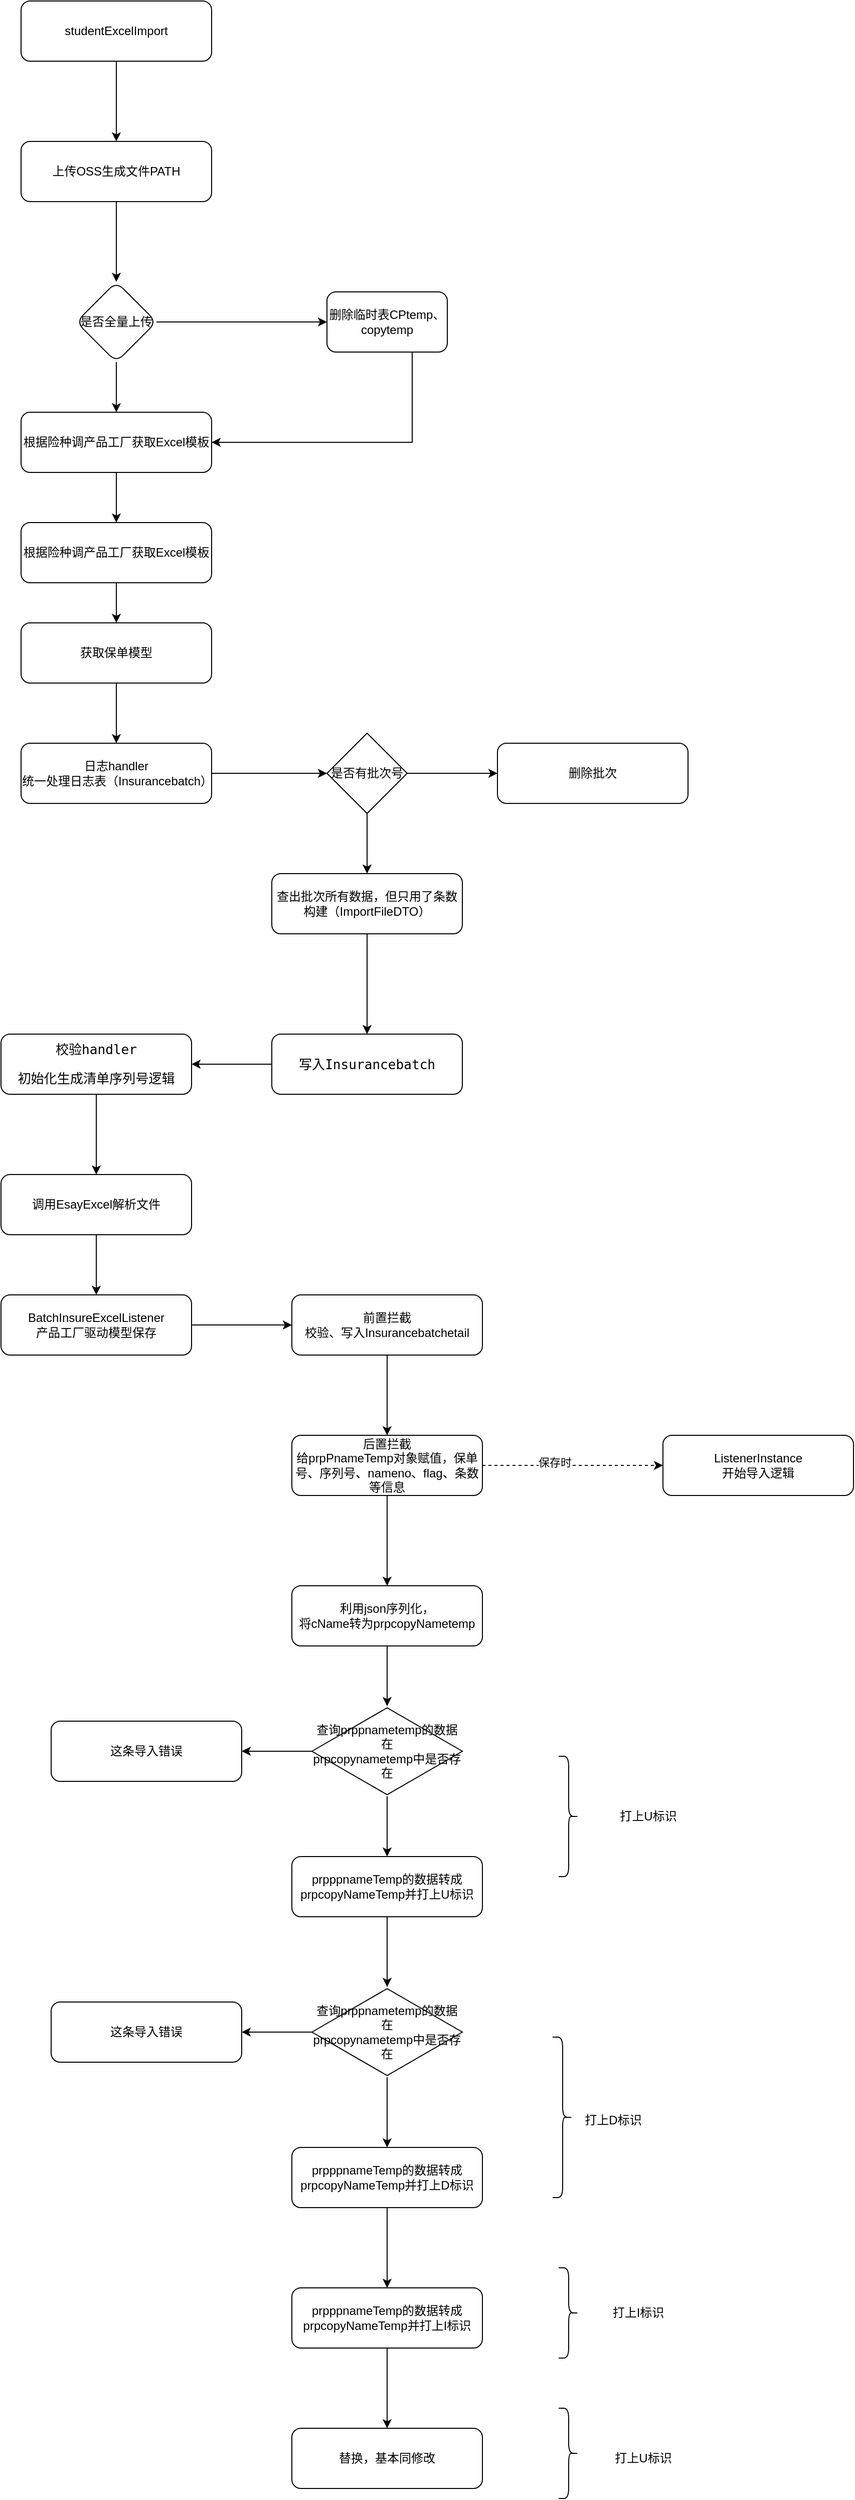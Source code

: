 <mxfile version="24.4.4" type="github">
  <diagram name="第 1 页" id="Fu0R1MFzWa6YzTho8a_D">
    <mxGraphModel dx="1434" dy="746" grid="1" gridSize="10" guides="1" tooltips="1" connect="1" arrows="1" fold="1" page="1" pageScale="1" pageWidth="827" pageHeight="1169" math="0" shadow="0">
      <root>
        <mxCell id="0" />
        <mxCell id="1" parent="0" />
        <mxCell id="GyTgs1EJwbVY7Si8vsgn-1" value="" style="edgeStyle=orthogonalEdgeStyle;rounded=0;orthogonalLoop=1;jettySize=auto;html=1;" edge="1" parent="1" source="GyTgs1EJwbVY7Si8vsgn-2" target="GyTgs1EJwbVY7Si8vsgn-4">
          <mxGeometry relative="1" as="geometry" />
        </mxCell>
        <mxCell id="GyTgs1EJwbVY7Si8vsgn-2" value="studentExcelImport" style="rounded=1;whiteSpace=wrap;html=1;" vertex="1" parent="1">
          <mxGeometry x="380" y="30" width="190" height="60" as="geometry" />
        </mxCell>
        <mxCell id="GyTgs1EJwbVY7Si8vsgn-38" value="" style="edgeStyle=orthogonalEdgeStyle;rounded=0;orthogonalLoop=1;jettySize=auto;html=1;" edge="1" parent="1" source="GyTgs1EJwbVY7Si8vsgn-4" target="GyTgs1EJwbVY7Si8vsgn-37">
          <mxGeometry relative="1" as="geometry" />
        </mxCell>
        <mxCell id="GyTgs1EJwbVY7Si8vsgn-4" value="上传OSS生成文件PATH" style="rounded=1;whiteSpace=wrap;html=1;" vertex="1" parent="1">
          <mxGeometry x="380" y="170" width="190" height="60" as="geometry" />
        </mxCell>
        <mxCell id="GyTgs1EJwbVY7Si8vsgn-5" value="" style="edgeStyle=orthogonalEdgeStyle;rounded=0;orthogonalLoop=1;jettySize=auto;html=1;" edge="1" parent="1" source="GyTgs1EJwbVY7Si8vsgn-6" target="GyTgs1EJwbVY7Si8vsgn-8">
          <mxGeometry relative="1" as="geometry" />
        </mxCell>
        <mxCell id="GyTgs1EJwbVY7Si8vsgn-6" value="根据险种调产品工厂获取Excel模板" style="rounded=1;whiteSpace=wrap;html=1;" vertex="1" parent="1">
          <mxGeometry x="380" y="440" width="190" height="60" as="geometry" />
        </mxCell>
        <mxCell id="GyTgs1EJwbVY7Si8vsgn-7" value="" style="edgeStyle=orthogonalEdgeStyle;rounded=0;orthogonalLoop=1;jettySize=auto;html=1;" edge="1" parent="1" source="GyTgs1EJwbVY7Si8vsgn-8" target="GyTgs1EJwbVY7Si8vsgn-10">
          <mxGeometry relative="1" as="geometry" />
        </mxCell>
        <mxCell id="GyTgs1EJwbVY7Si8vsgn-8" value="根据险种调产品工厂获取Excel模板" style="rounded=1;whiteSpace=wrap;html=1;" vertex="1" parent="1">
          <mxGeometry x="380" y="550" width="190" height="60" as="geometry" />
        </mxCell>
        <mxCell id="GyTgs1EJwbVY7Si8vsgn-9" value="" style="edgeStyle=orthogonalEdgeStyle;rounded=0;orthogonalLoop=1;jettySize=auto;html=1;" edge="1" parent="1" source="GyTgs1EJwbVY7Si8vsgn-10" target="GyTgs1EJwbVY7Si8vsgn-12">
          <mxGeometry relative="1" as="geometry" />
        </mxCell>
        <mxCell id="GyTgs1EJwbVY7Si8vsgn-10" value="获取保单模型" style="rounded=1;whiteSpace=wrap;html=1;" vertex="1" parent="1">
          <mxGeometry x="380" y="650" width="190" height="60" as="geometry" />
        </mxCell>
        <mxCell id="GyTgs1EJwbVY7Si8vsgn-11" value="" style="edgeStyle=orthogonalEdgeStyle;rounded=0;orthogonalLoop=1;jettySize=auto;html=1;" edge="1" parent="1" source="GyTgs1EJwbVY7Si8vsgn-12" target="GyTgs1EJwbVY7Si8vsgn-15">
          <mxGeometry relative="1" as="geometry" />
        </mxCell>
        <mxCell id="GyTgs1EJwbVY7Si8vsgn-12" value="&lt;div&gt;日志handler&lt;/div&gt;统一处理日志表（Insurancebatch）" style="rounded=1;whiteSpace=wrap;html=1;" vertex="1" parent="1">
          <mxGeometry x="380" y="770" width="190" height="60" as="geometry" />
        </mxCell>
        <mxCell id="GyTgs1EJwbVY7Si8vsgn-13" value="" style="edgeStyle=orthogonalEdgeStyle;rounded=0;orthogonalLoop=1;jettySize=auto;html=1;" edge="1" parent="1" source="GyTgs1EJwbVY7Si8vsgn-15" target="GyTgs1EJwbVY7Si8vsgn-16">
          <mxGeometry relative="1" as="geometry" />
        </mxCell>
        <mxCell id="GyTgs1EJwbVY7Si8vsgn-14" value="" style="edgeStyle=orthogonalEdgeStyle;rounded=0;orthogonalLoop=1;jettySize=auto;html=1;" edge="1" parent="1" source="GyTgs1EJwbVY7Si8vsgn-15" target="GyTgs1EJwbVY7Si8vsgn-18">
          <mxGeometry relative="1" as="geometry" />
        </mxCell>
        <mxCell id="GyTgs1EJwbVY7Si8vsgn-15" value="是否有批次号" style="rhombus;whiteSpace=wrap;html=1;" vertex="1" parent="1">
          <mxGeometry x="685" y="760" width="80" height="80" as="geometry" />
        </mxCell>
        <mxCell id="GyTgs1EJwbVY7Si8vsgn-16" value="删除批次" style="rounded=1;whiteSpace=wrap;html=1;" vertex="1" parent="1">
          <mxGeometry x="855" y="770" width="190" height="60" as="geometry" />
        </mxCell>
        <mxCell id="GyTgs1EJwbVY7Si8vsgn-17" value="" style="edgeStyle=orthogonalEdgeStyle;rounded=0;orthogonalLoop=1;jettySize=auto;html=1;" edge="1" parent="1" source="GyTgs1EJwbVY7Si8vsgn-18" target="GyTgs1EJwbVY7Si8vsgn-20">
          <mxGeometry relative="1" as="geometry" />
        </mxCell>
        <mxCell id="GyTgs1EJwbVY7Si8vsgn-18" value="查出批次所有数据，但只用了条数&lt;div&gt;构建（ImportFileDTO）&lt;/div&gt;" style="rounded=1;whiteSpace=wrap;html=1;" vertex="1" parent="1">
          <mxGeometry x="630" y="900" width="190" height="60" as="geometry" />
        </mxCell>
        <mxCell id="GyTgs1EJwbVY7Si8vsgn-19" value="" style="edgeStyle=orthogonalEdgeStyle;rounded=0;orthogonalLoop=1;jettySize=auto;html=1;" edge="1" parent="1" source="GyTgs1EJwbVY7Si8vsgn-20" target="GyTgs1EJwbVY7Si8vsgn-22">
          <mxGeometry relative="1" as="geometry" />
        </mxCell>
        <mxCell id="GyTgs1EJwbVY7Si8vsgn-20" value="&lt;pre style=&quot;font-family: &amp;quot;JetBrains Mono&amp;quot;, monospace; font-size: 9.8pt;&quot;&gt;&lt;span style=&quot;background-color: rgb(255, 255, 255);&quot;&gt;写入Insurancebatch&lt;/span&gt;&lt;span style=&quot;color: rgb(169, 183, 198); background-color: rgb(43, 43, 43);&quot;&gt;&lt;br&gt;&lt;/span&gt;&lt;/pre&gt;" style="rounded=1;whiteSpace=wrap;html=1;" vertex="1" parent="1">
          <mxGeometry x="630" y="1060" width="190" height="60" as="geometry" />
        </mxCell>
        <mxCell id="GyTgs1EJwbVY7Si8vsgn-21" value="" style="edgeStyle=orthogonalEdgeStyle;rounded=0;orthogonalLoop=1;jettySize=auto;html=1;" edge="1" parent="1" source="GyTgs1EJwbVY7Si8vsgn-22" target="GyTgs1EJwbVY7Si8vsgn-24">
          <mxGeometry relative="1" as="geometry" />
        </mxCell>
        <mxCell id="GyTgs1EJwbVY7Si8vsgn-22" value="&lt;pre style=&quot;font-family: &amp;quot;JetBrains Mono&amp;quot;, monospace; font-size: 9.8pt;&quot;&gt;&lt;span style=&quot;background-color: rgb(255, 255, 255);&quot;&gt;校验handler&lt;/span&gt;&lt;span style=&quot;color: rgb(169, 183, 198); background-color: rgb(43, 43, 43);&quot;&gt;&lt;br&gt;&lt;/span&gt;&lt;/pre&gt;&lt;pre style=&quot;font-family: &amp;quot;JetBrains Mono&amp;quot;, monospace; font-size: 9.8pt;&quot;&gt;&lt;span style=&quot;background-color: rgb(255, 255, 255);&quot;&gt;初始化生成清单序列号逻辑&lt;/span&gt;&lt;/pre&gt;" style="rounded=1;whiteSpace=wrap;html=1;" vertex="1" parent="1">
          <mxGeometry x="360" y="1060" width="190" height="60" as="geometry" />
        </mxCell>
        <mxCell id="GyTgs1EJwbVY7Si8vsgn-23" value="" style="edgeStyle=orthogonalEdgeStyle;rounded=0;orthogonalLoop=1;jettySize=auto;html=1;" edge="1" parent="1" source="GyTgs1EJwbVY7Si8vsgn-24" target="GyTgs1EJwbVY7Si8vsgn-26">
          <mxGeometry relative="1" as="geometry" />
        </mxCell>
        <mxCell id="GyTgs1EJwbVY7Si8vsgn-24" value="&lt;span style=&quot;background-color: rgb(255, 255, 255);&quot;&gt;调用EsayExcel解析文件&lt;/span&gt;" style="rounded=1;whiteSpace=wrap;html=1;" vertex="1" parent="1">
          <mxGeometry x="360" y="1200" width="190" height="60" as="geometry" />
        </mxCell>
        <mxCell id="GyTgs1EJwbVY7Si8vsgn-25" value="" style="edgeStyle=orthogonalEdgeStyle;rounded=0;orthogonalLoop=1;jettySize=auto;html=1;" edge="1" parent="1" source="GyTgs1EJwbVY7Si8vsgn-26" target="GyTgs1EJwbVY7Si8vsgn-28">
          <mxGeometry relative="1" as="geometry" />
        </mxCell>
        <mxCell id="GyTgs1EJwbVY7Si8vsgn-26" value="BatchInsureExcelListener&lt;div&gt;产品工厂驱动模型保存&lt;br&gt;&lt;/div&gt;" style="rounded=1;whiteSpace=wrap;html=1;" vertex="1" parent="1">
          <mxGeometry x="360" y="1320" width="190" height="60" as="geometry" />
        </mxCell>
        <mxCell id="GyTgs1EJwbVY7Si8vsgn-27" value="" style="edgeStyle=orthogonalEdgeStyle;rounded=0;orthogonalLoop=1;jettySize=auto;html=1;" edge="1" parent="1" source="GyTgs1EJwbVY7Si8vsgn-28" target="GyTgs1EJwbVY7Si8vsgn-30">
          <mxGeometry relative="1" as="geometry" />
        </mxCell>
        <mxCell id="GyTgs1EJwbVY7Si8vsgn-28" value="前置拦截&lt;div&gt;校验、写入Insurancebatchetail&lt;/div&gt;" style="rounded=1;whiteSpace=wrap;html=1;" vertex="1" parent="1">
          <mxGeometry x="650" y="1320" width="190" height="60" as="geometry" />
        </mxCell>
        <mxCell id="GyTgs1EJwbVY7Si8vsgn-55" style="edgeStyle=orthogonalEdgeStyle;rounded=0;orthogonalLoop=1;jettySize=auto;html=1;" edge="1" parent="1" source="GyTgs1EJwbVY7Si8vsgn-30" target="GyTgs1EJwbVY7Si8vsgn-33">
          <mxGeometry relative="1" as="geometry" />
        </mxCell>
        <mxCell id="GyTgs1EJwbVY7Si8vsgn-58" style="edgeStyle=orthogonalEdgeStyle;rounded=0;orthogonalLoop=1;jettySize=auto;html=1;dashed=1;" edge="1" parent="1" source="GyTgs1EJwbVY7Si8vsgn-30" target="GyTgs1EJwbVY7Si8vsgn-32">
          <mxGeometry relative="1" as="geometry" />
        </mxCell>
        <mxCell id="GyTgs1EJwbVY7Si8vsgn-59" value="保存时" style="edgeLabel;html=1;align=center;verticalAlign=middle;resizable=0;points=[];" vertex="1" connectable="0" parent="GyTgs1EJwbVY7Si8vsgn-58">
          <mxGeometry x="-0.2" y="3" relative="1" as="geometry">
            <mxPoint as="offset" />
          </mxGeometry>
        </mxCell>
        <mxCell id="GyTgs1EJwbVY7Si8vsgn-30" value="后置拦截&lt;div&gt;给prpPnameTemp对象赋值，保单号、序列号、nameno、flag、条数等信息&lt;/div&gt;" style="rounded=1;whiteSpace=wrap;html=1;" vertex="1" parent="1">
          <mxGeometry x="650" y="1460" width="190" height="60" as="geometry" />
        </mxCell>
        <mxCell id="GyTgs1EJwbVY7Si8vsgn-32" value="ListenerInstance&lt;br&gt;开始导入逻辑" style="rounded=1;whiteSpace=wrap;html=1;" vertex="1" parent="1">
          <mxGeometry x="1020" y="1460" width="190" height="60" as="geometry" />
        </mxCell>
        <mxCell id="GyTgs1EJwbVY7Si8vsgn-66" value="" style="edgeStyle=orthogonalEdgeStyle;rounded=0;orthogonalLoop=1;jettySize=auto;html=1;" edge="1" parent="1" source="GyTgs1EJwbVY7Si8vsgn-33" target="GyTgs1EJwbVY7Si8vsgn-64">
          <mxGeometry relative="1" as="geometry" />
        </mxCell>
        <mxCell id="GyTgs1EJwbVY7Si8vsgn-33" value="利用json序列化，&lt;div&gt;将cName转为prpcopyNametemp&lt;/div&gt;" style="rounded=1;whiteSpace=wrap;html=1;" vertex="1" parent="1">
          <mxGeometry x="650" y="1610" width="190" height="60" as="geometry" />
        </mxCell>
        <mxCell id="GyTgs1EJwbVY7Si8vsgn-40" value="" style="edgeStyle=orthogonalEdgeStyle;rounded=0;orthogonalLoop=1;jettySize=auto;html=1;" edge="1" parent="1" source="GyTgs1EJwbVY7Si8vsgn-37" target="GyTgs1EJwbVY7Si8vsgn-39">
          <mxGeometry relative="1" as="geometry" />
        </mxCell>
        <mxCell id="GyTgs1EJwbVY7Si8vsgn-42" value="" style="edgeStyle=orthogonalEdgeStyle;rounded=0;orthogonalLoop=1;jettySize=auto;html=1;" edge="1" parent="1" source="GyTgs1EJwbVY7Si8vsgn-37" target="GyTgs1EJwbVY7Si8vsgn-6">
          <mxGeometry relative="1" as="geometry" />
        </mxCell>
        <mxCell id="GyTgs1EJwbVY7Si8vsgn-37" value="是否全量上传" style="rhombus;whiteSpace=wrap;html=1;rounded=1;" vertex="1" parent="1">
          <mxGeometry x="435" y="310" width="80" height="80" as="geometry" />
        </mxCell>
        <mxCell id="GyTgs1EJwbVY7Si8vsgn-41" style="edgeStyle=orthogonalEdgeStyle;rounded=0;orthogonalLoop=1;jettySize=auto;html=1;" edge="1" parent="1" source="GyTgs1EJwbVY7Si8vsgn-39" target="GyTgs1EJwbVY7Si8vsgn-6">
          <mxGeometry relative="1" as="geometry">
            <Array as="points">
              <mxPoint x="770" y="470" />
            </Array>
          </mxGeometry>
        </mxCell>
        <mxCell id="GyTgs1EJwbVY7Si8vsgn-39" value="删除临时表CPtemp、copytemp" style="whiteSpace=wrap;html=1;rounded=1;" vertex="1" parent="1">
          <mxGeometry x="685" y="320" width="120" height="60" as="geometry" />
        </mxCell>
        <mxCell id="GyTgs1EJwbVY7Si8vsgn-43" value="这条导入错误" style="rounded=1;whiteSpace=wrap;html=1;" vertex="1" parent="1">
          <mxGeometry x="410" y="1745" width="190" height="60" as="geometry" />
        </mxCell>
        <mxCell id="GyTgs1EJwbVY7Si8vsgn-70" value="" style="edgeStyle=orthogonalEdgeStyle;rounded=0;orthogonalLoop=1;jettySize=auto;html=1;" edge="1" parent="1" source="GyTgs1EJwbVY7Si8vsgn-45" target="GyTgs1EJwbVY7Si8vsgn-69">
          <mxGeometry relative="1" as="geometry" />
        </mxCell>
        <mxCell id="GyTgs1EJwbVY7Si8vsgn-45" value="prpppnameTemp的数据转成prpcopyNameTemp并打上U标识" style="rounded=1;whiteSpace=wrap;html=1;" vertex="1" parent="1">
          <mxGeometry x="650" y="1880" width="190" height="60" as="geometry" />
        </mxCell>
        <mxCell id="GyTgs1EJwbVY7Si8vsgn-47" value="" style="shape=curlyBracket;whiteSpace=wrap;html=1;rounded=1;flipH=1;labelPosition=right;verticalLabelPosition=middle;align=left;verticalAlign=middle;" vertex="1" parent="1">
          <mxGeometry x="916" y="1780" width="20" height="120" as="geometry" />
        </mxCell>
        <mxCell id="GyTgs1EJwbVY7Si8vsgn-48" value="打上U标识" style="text;html=1;align=center;verticalAlign=middle;resizable=0;points=[];autosize=1;strokeColor=none;fillColor=none;" vertex="1" parent="1">
          <mxGeometry x="965" y="1825" width="80" height="30" as="geometry" />
        </mxCell>
        <mxCell id="GyTgs1EJwbVY7Si8vsgn-49" value="这条导入错误" style="rounded=1;whiteSpace=wrap;html=1;" vertex="1" parent="1">
          <mxGeometry x="410" y="2025" width="190" height="60" as="geometry" />
        </mxCell>
        <mxCell id="GyTgs1EJwbVY7Si8vsgn-51" value="" style="shape=curlyBracket;whiteSpace=wrap;html=1;rounded=1;flipH=1;labelPosition=right;verticalLabelPosition=middle;align=left;verticalAlign=middle;" vertex="1" parent="1">
          <mxGeometry x="910" y="2060" width="20" height="160" as="geometry" />
        </mxCell>
        <mxCell id="GyTgs1EJwbVY7Si8vsgn-54" value="打上D标识" style="text;html=1;align=center;verticalAlign=middle;resizable=0;points=[];autosize=1;strokeColor=none;fillColor=none;" vertex="1" parent="1">
          <mxGeometry x="930" y="2128" width="80" height="30" as="geometry" />
        </mxCell>
        <mxCell id="GyTgs1EJwbVY7Si8vsgn-76" value="" style="edgeStyle=orthogonalEdgeStyle;rounded=0;orthogonalLoop=1;jettySize=auto;html=1;" edge="1" parent="1" source="GyTgs1EJwbVY7Si8vsgn-62" target="GyTgs1EJwbVY7Si8vsgn-75">
          <mxGeometry relative="1" as="geometry" />
        </mxCell>
        <mxCell id="GyTgs1EJwbVY7Si8vsgn-62" value="prpppnameTemp的数据转成prpcopyNameTemp并打上D标识" style="rounded=1;whiteSpace=wrap;html=1;" vertex="1" parent="1">
          <mxGeometry x="650" y="2170" width="190" height="60" as="geometry" />
        </mxCell>
        <mxCell id="GyTgs1EJwbVY7Si8vsgn-67" value="" style="edgeStyle=orthogonalEdgeStyle;rounded=0;orthogonalLoop=1;jettySize=auto;html=1;" edge="1" parent="1" source="GyTgs1EJwbVY7Si8vsgn-64" target="GyTgs1EJwbVY7Si8vsgn-45">
          <mxGeometry relative="1" as="geometry" />
        </mxCell>
        <mxCell id="GyTgs1EJwbVY7Si8vsgn-68" value="" style="edgeStyle=orthogonalEdgeStyle;rounded=0;orthogonalLoop=1;jettySize=auto;html=1;" edge="1" parent="1" source="GyTgs1EJwbVY7Si8vsgn-64" target="GyTgs1EJwbVY7Si8vsgn-43">
          <mxGeometry relative="1" as="geometry" />
        </mxCell>
        <mxCell id="GyTgs1EJwbVY7Si8vsgn-64" value="查询prppnametemp的数据在&lt;div&gt;prpcopynametemp中是否存在&lt;/div&gt;" style="html=1;whiteSpace=wrap;aspect=fixed;shape=isoRectangle;" vertex="1" parent="1">
          <mxGeometry x="670" y="1730" width="150" height="90" as="geometry" />
        </mxCell>
        <mxCell id="GyTgs1EJwbVY7Si8vsgn-71" value="" style="edgeStyle=orthogonalEdgeStyle;rounded=0;orthogonalLoop=1;jettySize=auto;html=1;" edge="1" parent="1" source="GyTgs1EJwbVY7Si8vsgn-69" target="GyTgs1EJwbVY7Si8vsgn-62">
          <mxGeometry relative="1" as="geometry" />
        </mxCell>
        <mxCell id="GyTgs1EJwbVY7Si8vsgn-72" value="" style="edgeStyle=orthogonalEdgeStyle;rounded=0;orthogonalLoop=1;jettySize=auto;html=1;" edge="1" parent="1" source="GyTgs1EJwbVY7Si8vsgn-69" target="GyTgs1EJwbVY7Si8vsgn-49">
          <mxGeometry relative="1" as="geometry" />
        </mxCell>
        <mxCell id="GyTgs1EJwbVY7Si8vsgn-69" value="查询prppnametemp的数据在&lt;div&gt;prpcopynametemp中是否存在&lt;/div&gt;" style="html=1;whiteSpace=wrap;aspect=fixed;shape=isoRectangle;" vertex="1" parent="1">
          <mxGeometry x="670" y="2010" width="150" height="90" as="geometry" />
        </mxCell>
        <mxCell id="GyTgs1EJwbVY7Si8vsgn-80" value="" style="edgeStyle=orthogonalEdgeStyle;rounded=0;orthogonalLoop=1;jettySize=auto;html=1;" edge="1" parent="1" source="GyTgs1EJwbVY7Si8vsgn-75" target="GyTgs1EJwbVY7Si8vsgn-79">
          <mxGeometry relative="1" as="geometry" />
        </mxCell>
        <mxCell id="GyTgs1EJwbVY7Si8vsgn-75" value="prpppnameTemp的数据转成prpcopyNameTemp并打上I标识" style="rounded=1;whiteSpace=wrap;html=1;" vertex="1" parent="1">
          <mxGeometry x="650" y="2310" width="190" height="60" as="geometry" />
        </mxCell>
        <mxCell id="GyTgs1EJwbVY7Si8vsgn-77" value="" style="shape=curlyBracket;whiteSpace=wrap;html=1;rounded=1;flipH=1;labelPosition=right;verticalLabelPosition=middle;align=left;verticalAlign=middle;" vertex="1" parent="1">
          <mxGeometry x="916" y="2290" width="20" height="90" as="geometry" />
        </mxCell>
        <mxCell id="GyTgs1EJwbVY7Si8vsgn-78" value="打上I标识" style="text;html=1;align=center;verticalAlign=middle;resizable=0;points=[];autosize=1;strokeColor=none;fillColor=none;" vertex="1" parent="1">
          <mxGeometry x="960" y="2320" width="70" height="30" as="geometry" />
        </mxCell>
        <mxCell id="GyTgs1EJwbVY7Si8vsgn-79" value="替换，基本同修改" style="rounded=1;whiteSpace=wrap;html=1;" vertex="1" parent="1">
          <mxGeometry x="650" y="2450" width="190" height="60" as="geometry" />
        </mxCell>
        <mxCell id="GyTgs1EJwbVY7Si8vsgn-83" value="" style="shape=curlyBracket;whiteSpace=wrap;html=1;rounded=1;flipH=1;labelPosition=right;verticalLabelPosition=middle;align=left;verticalAlign=middle;" vertex="1" parent="1">
          <mxGeometry x="916" y="2430" width="20" height="90" as="geometry" />
        </mxCell>
        <mxCell id="GyTgs1EJwbVY7Si8vsgn-84" value="打上U标识" style="text;html=1;align=center;verticalAlign=middle;resizable=0;points=[];autosize=1;strokeColor=none;fillColor=none;" vertex="1" parent="1">
          <mxGeometry x="960" y="2465" width="80" height="30" as="geometry" />
        </mxCell>
      </root>
    </mxGraphModel>
  </diagram>
</mxfile>
